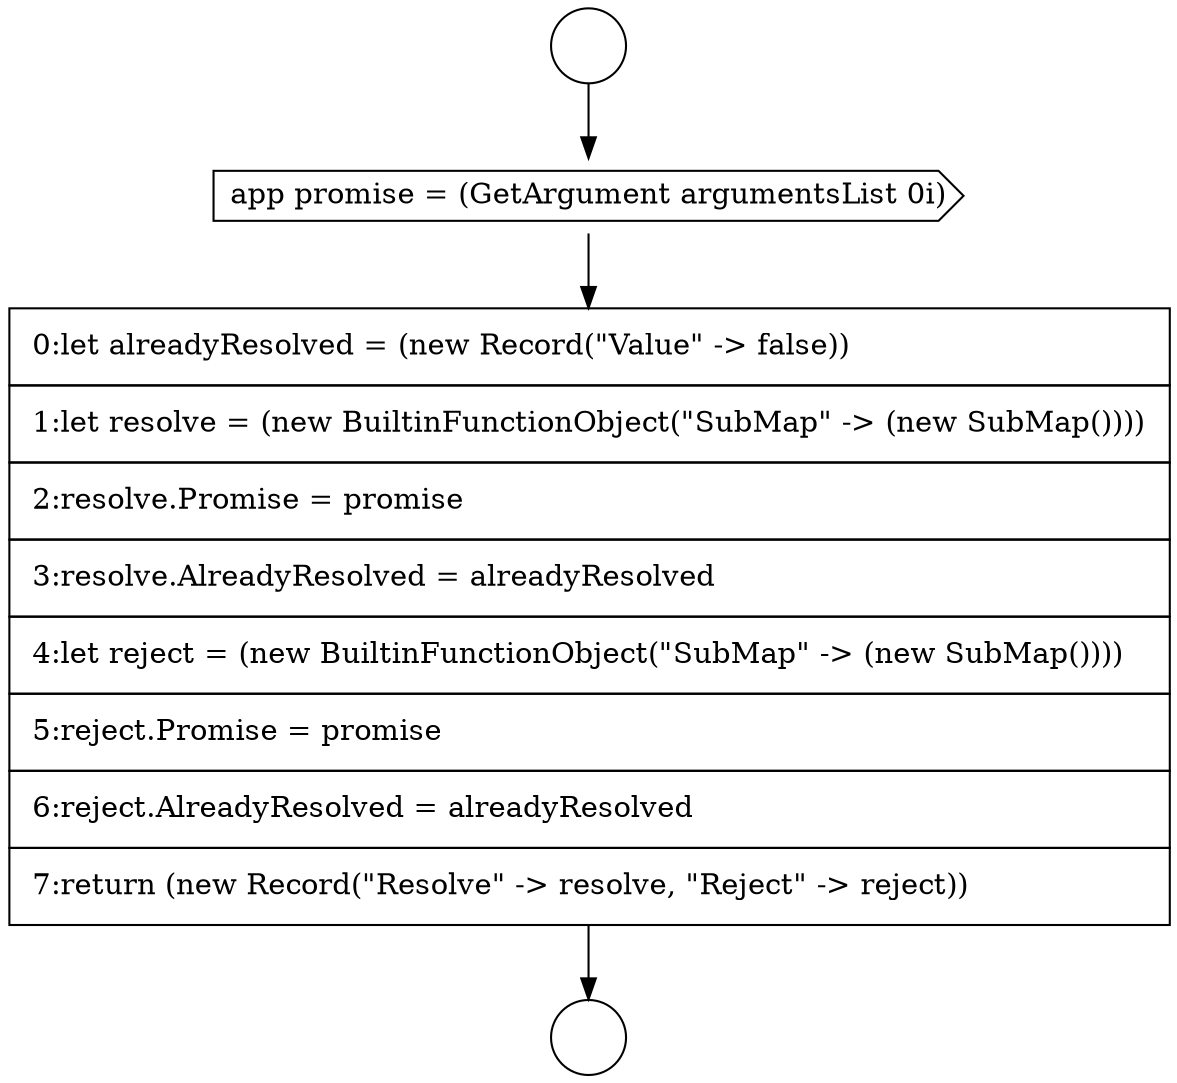 digraph {
  node16296 [shape=circle label=" " color="black" fillcolor="white" style=filled]
  node16298 [shape=cds, label=<<font color="black">app promise = (GetArgument argumentsList 0i)</font>> color="black" fillcolor="white" style=filled]
  node16299 [shape=none, margin=0, label=<<font color="black">
    <table border="0" cellborder="1" cellspacing="0" cellpadding="10">
      <tr><td align="left">0:let alreadyResolved = (new Record(&quot;Value&quot; -&gt; false))</td></tr>
      <tr><td align="left">1:let resolve = (new BuiltinFunctionObject(&quot;SubMap&quot; -&gt; (new SubMap())))</td></tr>
      <tr><td align="left">2:resolve.Promise = promise</td></tr>
      <tr><td align="left">3:resolve.AlreadyResolved = alreadyResolved</td></tr>
      <tr><td align="left">4:let reject = (new BuiltinFunctionObject(&quot;SubMap&quot; -&gt; (new SubMap())))</td></tr>
      <tr><td align="left">5:reject.Promise = promise</td></tr>
      <tr><td align="left">6:reject.AlreadyResolved = alreadyResolved</td></tr>
      <tr><td align="left">7:return (new Record(&quot;Resolve&quot; -&gt; resolve, &quot;Reject&quot; -&gt; reject))</td></tr>
    </table>
  </font>> color="black" fillcolor="white" style=filled]
  node16297 [shape=circle label=" " color="black" fillcolor="white" style=filled]
  node16296 -> node16298 [ color="black"]
  node16298 -> node16299 [ color="black"]
  node16299 -> node16297 [ color="black"]
}
